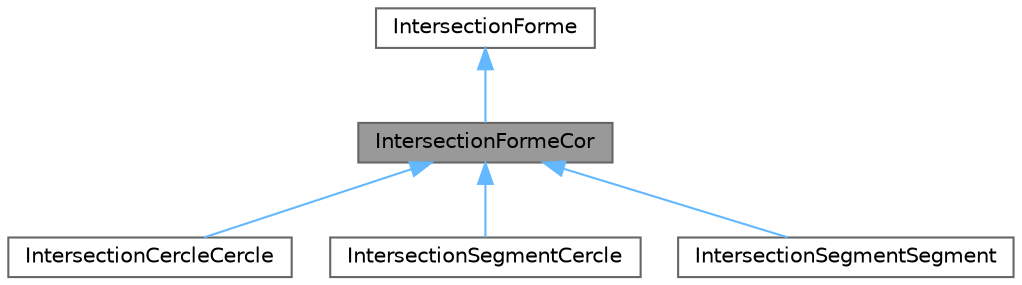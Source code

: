 digraph "IntersectionFormeCor"
{
 // LATEX_PDF_SIZE
  bgcolor="transparent";
  edge [fontname=Helvetica,fontsize=10,labelfontname=Helvetica,labelfontsize=10];
  node [fontname=Helvetica,fontsize=10,shape=box,height=0.2,width=0.4];
  Node1 [id="Node000001",label="IntersectionFormeCor",height=0.2,width=0.4,color="gray40", fillcolor="grey60", style="filled", fontcolor="black",tooltip=" "];
  Node2 -> Node1 [id="edge1_Node000001_Node000002",dir="back",color="steelblue1",style="solid",tooltip=" "];
  Node2 [id="Node000002",label="IntersectionForme",height=0.2,width=0.4,color="gray40", fillcolor="white", style="filled",URL="$class_intersection_forme.html",tooltip=" "];
  Node1 -> Node3 [id="edge2_Node000001_Node000003",dir="back",color="steelblue1",style="solid",tooltip=" "];
  Node3 [id="Node000003",label="IntersectionCercleCercle",height=0.2,width=0.4,color="gray40", fillcolor="white", style="filled",URL="$class_intersection_cercle_cercle.html",tooltip=" "];
  Node1 -> Node4 [id="edge3_Node000001_Node000004",dir="back",color="steelblue1",style="solid",tooltip=" "];
  Node4 [id="Node000004",label="IntersectionSegmentCercle",height=0.2,width=0.4,color="gray40", fillcolor="white", style="filled",URL="$class_intersection_segment_cercle.html",tooltip=" "];
  Node1 -> Node5 [id="edge4_Node000001_Node000005",dir="back",color="steelblue1",style="solid",tooltip=" "];
  Node5 [id="Node000005",label="IntersectionSegmentSegment",height=0.2,width=0.4,color="gray40", fillcolor="white", style="filled",URL="$class_intersection_segment_segment.html",tooltip=" "];
}
